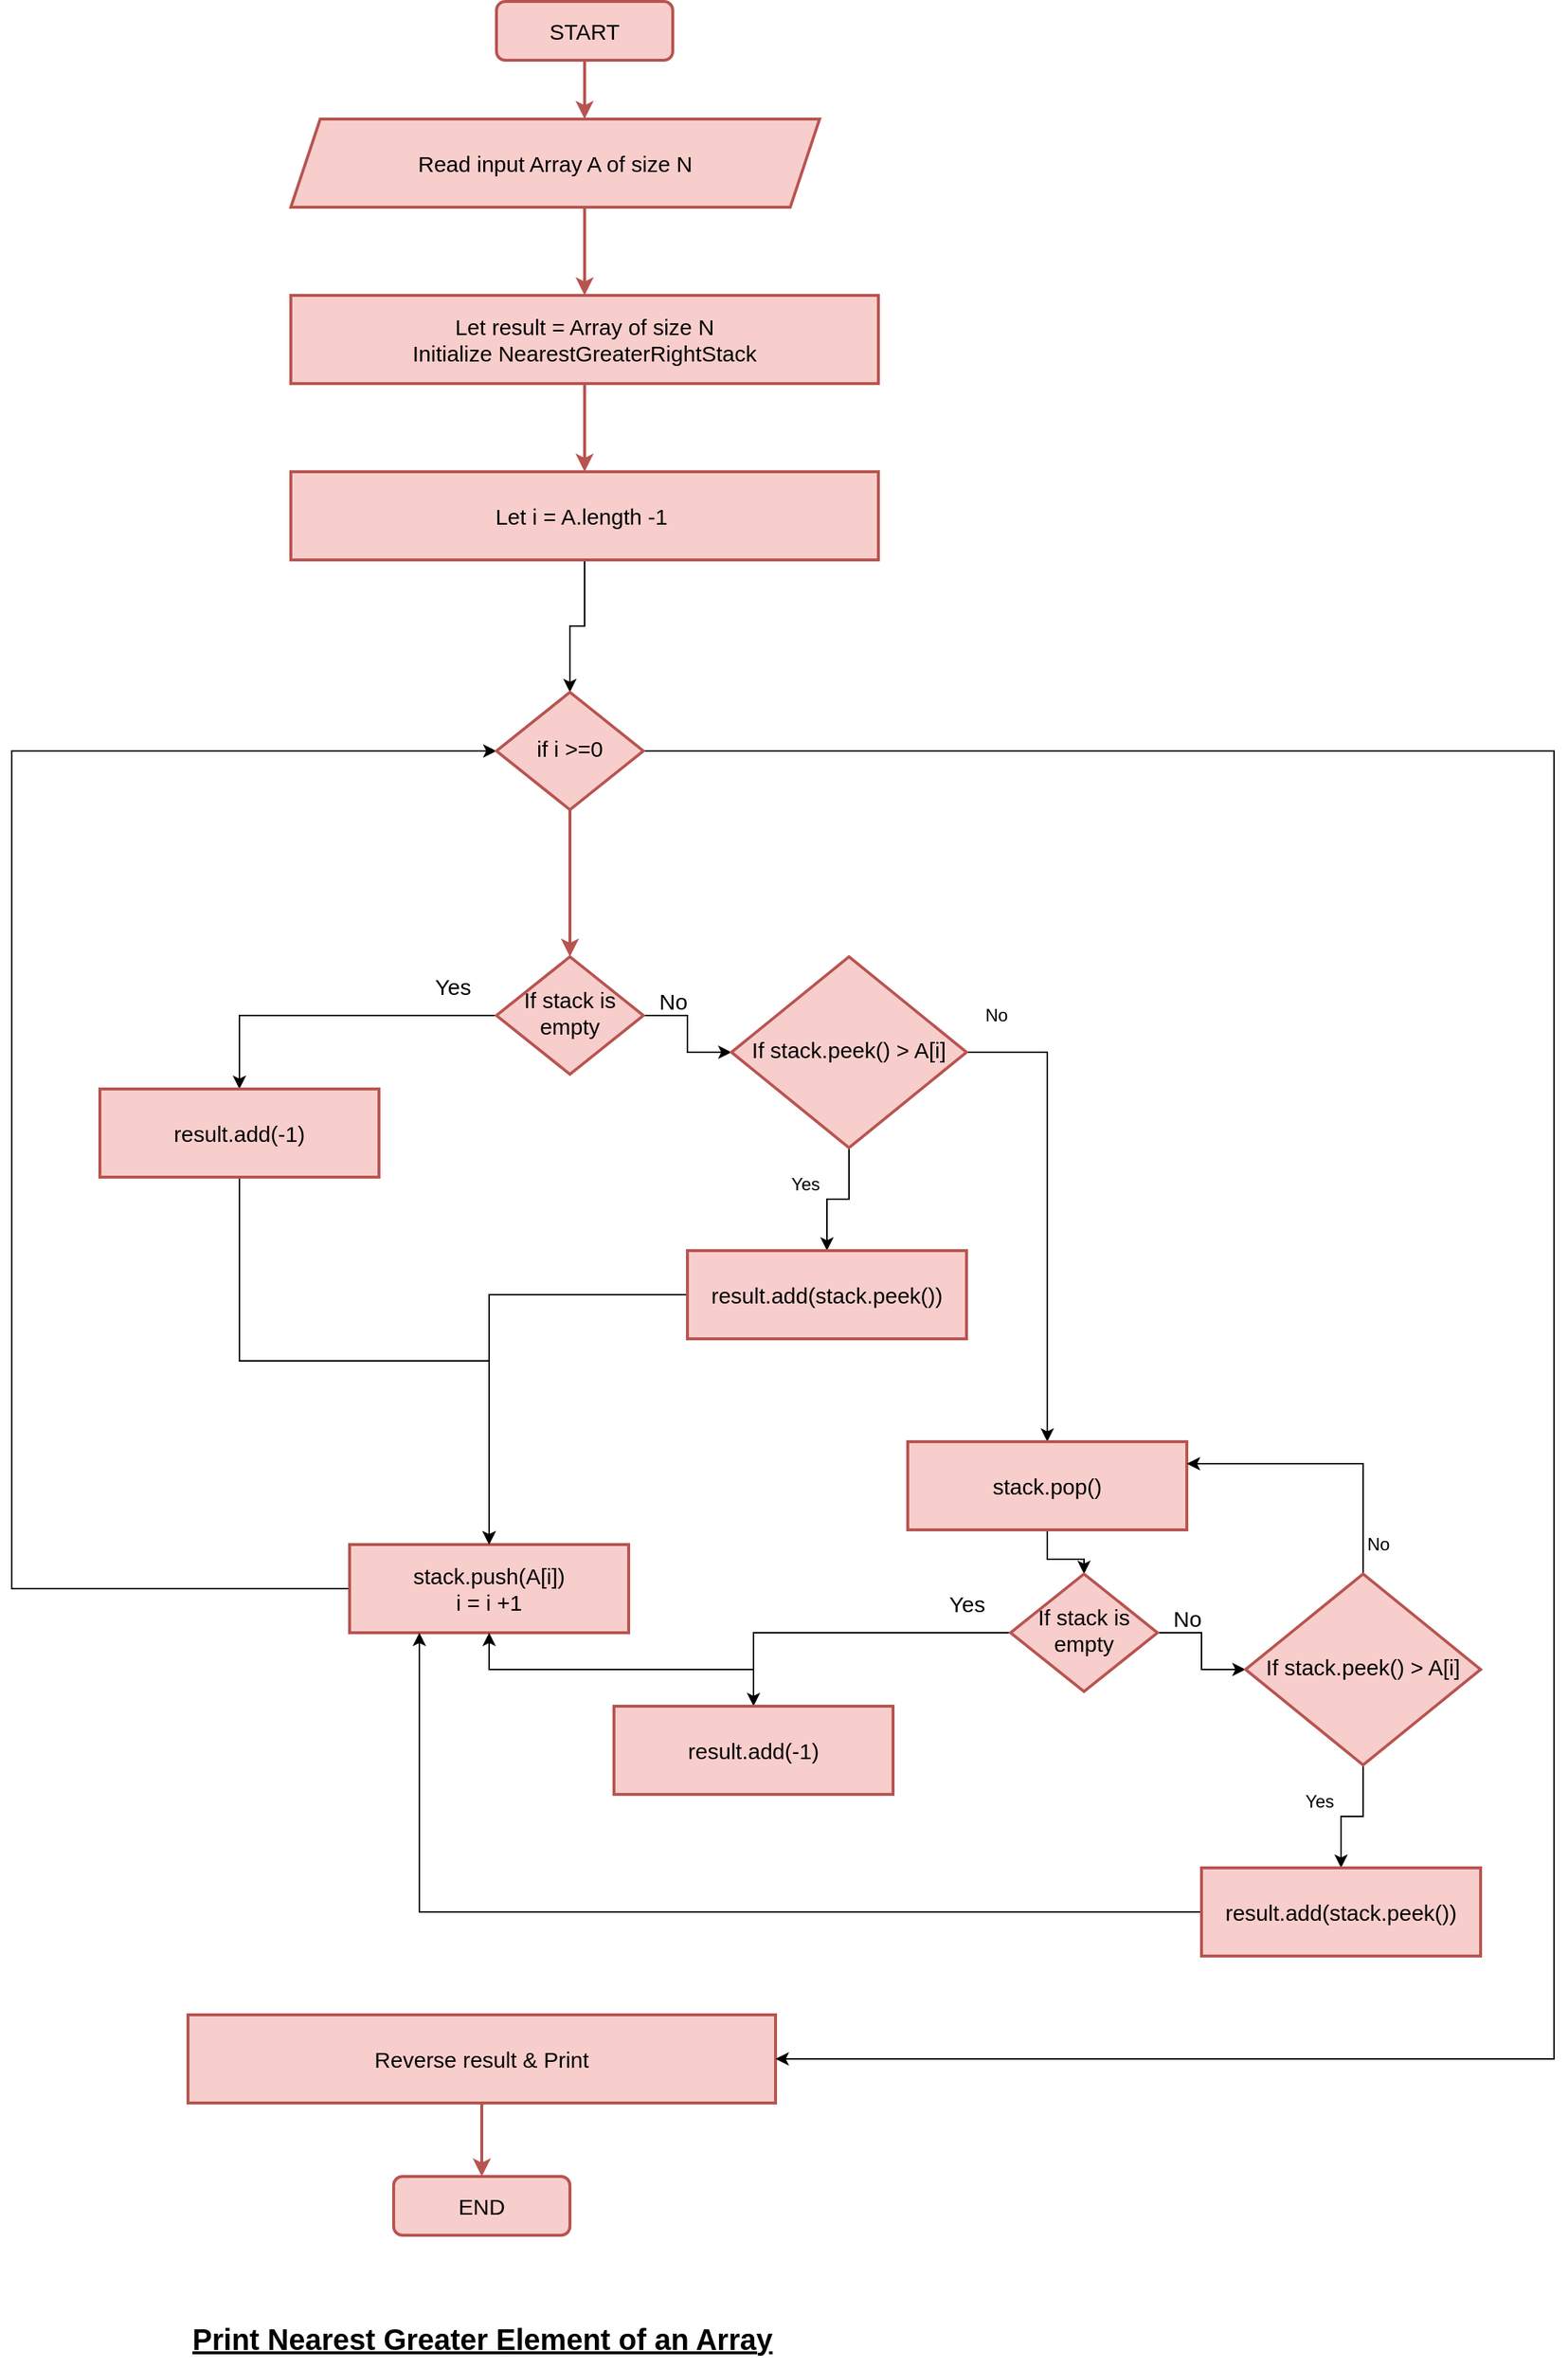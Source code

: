 <mxfile version="20.7.4" type="device"><diagram id="C5RBs43oDa-KdzZeNtuy" name="Page-1"><mxGraphModel dx="1434" dy="1933" grid="1" gridSize="10" guides="1" tooltips="1" connect="1" arrows="1" fold="1" page="1" pageScale="1" pageWidth="827" pageHeight="1169" math="0" shadow="0"><root><mxCell id="WIyWlLk6GJQsqaUBKTNV-0"/><mxCell id="WIyWlLk6GJQsqaUBKTNV-1" parent="WIyWlLk6GJQsqaUBKTNV-0"/><mxCell id="gHoFPXlYfIHIq2-PRBDB-25" style="edgeStyle=orthogonalEdgeStyle;rounded=0;orthogonalLoop=1;jettySize=auto;html=1;fillColor=#f8cecc;strokeColor=#b85450;strokeWidth=2;fontSize=15;" parent="WIyWlLk6GJQsqaUBKTNV-1" source="WIyWlLk6GJQsqaUBKTNV-3" target="gHoFPXlYfIHIq2-PRBDB-0" edge="1"><mxGeometry relative="1" as="geometry"><Array as="points"><mxPoint x="450" y="-60"/><mxPoint x="450" y="-60"/></Array></mxGeometry></mxCell><mxCell id="WIyWlLk6GJQsqaUBKTNV-3" value="START" style="rounded=1;whiteSpace=wrap;html=1;fontSize=15;glass=0;strokeWidth=2;shadow=0;fillColor=#f8cecc;strokeColor=#b85450;" parent="WIyWlLk6GJQsqaUBKTNV-1" vertex="1"><mxGeometry x="390" y="-130" width="120" height="40" as="geometry"/></mxCell><mxCell id="CivgnTlXfMIbvkF3JMLK-1" style="edgeStyle=orthogonalEdgeStyle;rounded=0;orthogonalLoop=1;jettySize=auto;html=1;entryX=0.5;entryY=0;entryDx=0;entryDy=0;" edge="1" parent="WIyWlLk6GJQsqaUBKTNV-1" source="WIyWlLk6GJQsqaUBKTNV-6" target="CivgnTlXfMIbvkF3JMLK-0"><mxGeometry relative="1" as="geometry"/></mxCell><mxCell id="CivgnTlXfMIbvkF3JMLK-7" style="edgeStyle=orthogonalEdgeStyle;rounded=0;orthogonalLoop=1;jettySize=auto;html=1;" edge="1" parent="WIyWlLk6GJQsqaUBKTNV-1" source="WIyWlLk6GJQsqaUBKTNV-6" target="CivgnTlXfMIbvkF3JMLK-5"><mxGeometry relative="1" as="geometry"/></mxCell><mxCell id="WIyWlLk6GJQsqaUBKTNV-6" value="If stack is empty" style="rhombus;whiteSpace=wrap;html=1;shadow=0;fontFamily=Helvetica;fontSize=15;align=center;strokeWidth=2;spacing=6;spacingTop=-4;fillColor=#f8cecc;strokeColor=#b85450;" parent="WIyWlLk6GJQsqaUBKTNV-1" vertex="1"><mxGeometry x="390" y="520" width="100" height="80" as="geometry"/></mxCell><mxCell id="gHoFPXlYfIHIq2-PRBDB-11" style="edgeStyle=orthogonalEdgeStyle;rounded=0;orthogonalLoop=1;jettySize=auto;html=1;fillColor=#f8cecc;strokeColor=#b85450;strokeWidth=2;fontSize=15;" parent="WIyWlLk6GJQsqaUBKTNV-1" target="gHoFPXlYfIHIq2-PRBDB-7" edge="1"><mxGeometry relative="1" as="geometry"><mxPoint x="300" y="675" as="sourcePoint"/></mxGeometry></mxCell><mxCell id="gHoFPXlYfIHIq2-PRBDB-36" style="edgeStyle=orthogonalEdgeStyle;rounded=0;orthogonalLoop=1;jettySize=auto;html=1;strokeWidth=2;fontSize=15;fillColor=#f8cecc;strokeColor=#b85450;" parent="WIyWlLk6GJQsqaUBKTNV-1" target="gHoFPXlYfIHIq2-PRBDB-3" edge="1"><mxGeometry relative="1" as="geometry"><Array as="points"><mxPoint x="215" y="780"/><mxPoint x="215" y="780"/></Array><mxPoint x="215" y="740" as="sourcePoint"/></mxGeometry></mxCell><mxCell id="WIyWlLk6GJQsqaUBKTNV-11" value="END" style="rounded=1;whiteSpace=wrap;html=1;fontSize=15;glass=0;strokeWidth=2;shadow=0;fillColor=#f8cecc;strokeColor=#b85450;" parent="WIyWlLk6GJQsqaUBKTNV-1" vertex="1"><mxGeometry x="320" y="1350" width="120" height="40" as="geometry"/></mxCell><mxCell id="gHoFPXlYfIHIq2-PRBDB-26" style="edgeStyle=orthogonalEdgeStyle;rounded=0;orthogonalLoop=1;jettySize=auto;html=1;fillColor=#f8cecc;strokeColor=#b85450;strokeWidth=2;fontSize=15;" parent="WIyWlLk6GJQsqaUBKTNV-1" source="gHoFPXlYfIHIq2-PRBDB-0" target="gHoFPXlYfIHIq2-PRBDB-1" edge="1"><mxGeometry relative="1" as="geometry"><Array as="points"><mxPoint x="450" y="30"/><mxPoint x="450" y="30"/></Array></mxGeometry></mxCell><mxCell id="gHoFPXlYfIHIq2-PRBDB-0" value="Read input Array A of size N" style="shape=parallelogram;perimeter=parallelogramPerimeter;whiteSpace=wrap;html=1;fixedSize=1;fillColor=#f8cecc;strokeColor=#b85450;strokeWidth=2;fontSize=15;" parent="WIyWlLk6GJQsqaUBKTNV-1" vertex="1"><mxGeometry x="250" y="-50" width="360" height="60" as="geometry"/></mxCell><mxCell id="gHoFPXlYfIHIq2-PRBDB-27" style="edgeStyle=orthogonalEdgeStyle;rounded=0;orthogonalLoop=1;jettySize=auto;html=1;entryX=0.5;entryY=0;entryDx=0;entryDy=0;fillColor=#f8cecc;strokeColor=#b85450;strokeWidth=2;fontSize=15;" parent="WIyWlLk6GJQsqaUBKTNV-1" source="gHoFPXlYfIHIq2-PRBDB-1" target="gHoFPXlYfIHIq2-PRBDB-2" edge="1"><mxGeometry relative="1" as="geometry"/></mxCell><mxCell id="gHoFPXlYfIHIq2-PRBDB-1" value="Let result = Array of size N&lt;br&gt;Initialize NearestGreaterRightStack" style="rounded=0;whiteSpace=wrap;html=1;fillColor=#f8cecc;strokeColor=#b85450;strokeWidth=2;fontSize=15;" parent="WIyWlLk6GJQsqaUBKTNV-1" vertex="1"><mxGeometry x="250" y="70" width="400" height="60" as="geometry"/></mxCell><mxCell id="gHoFPXlYfIHIq2-PRBDB-17" style="edgeStyle=orthogonalEdgeStyle;rounded=0;orthogonalLoop=1;jettySize=auto;html=1;entryX=0.5;entryY=0;entryDx=0;entryDy=0;fillColor=#f8cecc;strokeColor=#b85450;strokeWidth=2;fontSize=15;startArrow=none;" parent="WIyWlLk6GJQsqaUBKTNV-1" source="CivgnTlXfMIbvkF3JMLK-32" target="WIyWlLk6GJQsqaUBKTNV-6" edge="1"><mxGeometry relative="1" as="geometry"><Array as="points"><mxPoint x="440" y="470"/><mxPoint x="440" y="470"/></Array></mxGeometry></mxCell><mxCell id="CivgnTlXfMIbvkF3JMLK-34" style="edgeStyle=orthogonalEdgeStyle;rounded=0;orthogonalLoop=1;jettySize=auto;html=1;entryX=0.5;entryY=0;entryDx=0;entryDy=0;" edge="1" parent="WIyWlLk6GJQsqaUBKTNV-1" source="gHoFPXlYfIHIq2-PRBDB-2" target="CivgnTlXfMIbvkF3JMLK-32"><mxGeometry relative="1" as="geometry"/></mxCell><mxCell id="gHoFPXlYfIHIq2-PRBDB-2" value="Let i = A.length -1&amp;nbsp;" style="rounded=0;whiteSpace=wrap;html=1;fillColor=#f8cecc;strokeColor=#b85450;strokeWidth=2;fontSize=15;" parent="WIyWlLk6GJQsqaUBKTNV-1" vertex="1"><mxGeometry x="250" y="190" width="400" height="60" as="geometry"/></mxCell><mxCell id="gHoFPXlYfIHIq2-PRBDB-29" style="edgeStyle=orthogonalEdgeStyle;rounded=0;orthogonalLoop=1;jettySize=auto;html=1;strokeWidth=2;fontSize=15;fillColor=#f8cecc;strokeColor=#b85450;" parent="WIyWlLk6GJQsqaUBKTNV-1" target="gHoFPXlYfIHIq2-PRBDB-8" edge="1"><mxGeometry relative="1" as="geometry"><Array as="points"><mxPoint x="533" y="780"/><mxPoint x="533" y="780"/></Array><mxPoint x="532.5" y="740" as="sourcePoint"/></mxGeometry></mxCell><mxCell id="CivgnTlXfMIbvkF3JMLK-35" style="edgeStyle=orthogonalEdgeStyle;rounded=0;orthogonalLoop=1;jettySize=auto;html=1;entryX=0;entryY=0.5;entryDx=0;entryDy=0;" edge="1" parent="WIyWlLk6GJQsqaUBKTNV-1" source="gHoFPXlYfIHIq2-PRBDB-9" target="CivgnTlXfMIbvkF3JMLK-32"><mxGeometry relative="1" as="geometry"><Array as="points"><mxPoint x="60" y="950"/><mxPoint x="60" y="380"/></Array></mxGeometry></mxCell><mxCell id="gHoFPXlYfIHIq2-PRBDB-9" value="stack.push(A[i])&lt;br&gt;i = i +1" style="rounded=0;whiteSpace=wrap;html=1;fillColor=#f8cecc;strokeColor=#b85450;strokeWidth=2;fontSize=15;" parent="WIyWlLk6GJQsqaUBKTNV-1" vertex="1"><mxGeometry x="290" y="920" width="190" height="60" as="geometry"/></mxCell><mxCell id="gHoFPXlYfIHIq2-PRBDB-24" style="edgeStyle=orthogonalEdgeStyle;rounded=0;orthogonalLoop=1;jettySize=auto;html=1;entryX=0.5;entryY=0;entryDx=0;entryDy=0;fillColor=#f8cecc;strokeColor=#b85450;strokeWidth=2;fontSize=15;" parent="WIyWlLk6GJQsqaUBKTNV-1" source="gHoFPXlYfIHIq2-PRBDB-22" target="WIyWlLk6GJQsqaUBKTNV-11" edge="1"><mxGeometry relative="1" as="geometry"/></mxCell><mxCell id="gHoFPXlYfIHIq2-PRBDB-22" value="Reverse result &amp;amp; Print" style="rounded=0;whiteSpace=wrap;html=1;fillColor=#f8cecc;strokeColor=#b85450;strokeWidth=2;fontSize=15;" parent="WIyWlLk6GJQsqaUBKTNV-1" vertex="1"><mxGeometry x="180" y="1240" width="400" height="60" as="geometry"/></mxCell><mxCell id="gHoFPXlYfIHIq2-PRBDB-30" value="Yes" style="text;html=1;align=center;verticalAlign=middle;resizable=0;points=[];autosize=1;strokeColor=none;fillColor=none;fontSize=15;" parent="WIyWlLk6GJQsqaUBKTNV-1" vertex="1"><mxGeometry x="335" y="525" width="50" height="30" as="geometry"/></mxCell><mxCell id="gHoFPXlYfIHIq2-PRBDB-35" value="No" style="text;html=1;align=center;verticalAlign=middle;resizable=0;points=[];autosize=1;strokeColor=none;fillColor=none;fontSize=15;" parent="WIyWlLk6GJQsqaUBKTNV-1" vertex="1"><mxGeometry x="490" y="535" width="40" height="30" as="geometry"/></mxCell><mxCell id="gHoFPXlYfIHIq2-PRBDB-38" value="&lt;span style=&quot;font-size: 20px;&quot;&gt;&lt;u&gt;Print Nearest Greater Element of an Array&lt;/u&gt;&lt;/span&gt;" style="text;strokeColor=none;fillColor=none;html=1;fontSize=15;fontStyle=1;verticalAlign=middle;align=center;" parent="WIyWlLk6GJQsqaUBKTNV-1" vertex="1"><mxGeometry x="187.5" y="1440" width="385" height="40" as="geometry"/></mxCell><mxCell id="CivgnTlXfMIbvkF3JMLK-2" style="edgeStyle=orthogonalEdgeStyle;rounded=0;orthogonalLoop=1;jettySize=auto;html=1;" edge="1" parent="WIyWlLk6GJQsqaUBKTNV-1" source="CivgnTlXfMIbvkF3JMLK-0" target="gHoFPXlYfIHIq2-PRBDB-9"><mxGeometry relative="1" as="geometry"/></mxCell><mxCell id="CivgnTlXfMIbvkF3JMLK-0" value="result.add(-1)&lt;br&gt;" style="rounded=0;whiteSpace=wrap;html=1;fillColor=#f8cecc;strokeColor=#b85450;strokeWidth=2;fontSize=15;" vertex="1" parent="WIyWlLk6GJQsqaUBKTNV-1"><mxGeometry x="120" y="610" width="190" height="60" as="geometry"/></mxCell><mxCell id="CivgnTlXfMIbvkF3JMLK-17" style="edgeStyle=orthogonalEdgeStyle;rounded=0;orthogonalLoop=1;jettySize=auto;html=1;" edge="1" parent="WIyWlLk6GJQsqaUBKTNV-1" source="CivgnTlXfMIbvkF3JMLK-5" target="CivgnTlXfMIbvkF3JMLK-9"><mxGeometry relative="1" as="geometry"/></mxCell><mxCell id="CivgnTlXfMIbvkF3JMLK-18" style="edgeStyle=orthogonalEdgeStyle;rounded=0;orthogonalLoop=1;jettySize=auto;html=1;entryX=0.5;entryY=0;entryDx=0;entryDy=0;" edge="1" parent="WIyWlLk6GJQsqaUBKTNV-1" source="CivgnTlXfMIbvkF3JMLK-5" target="CivgnTlXfMIbvkF3JMLK-14"><mxGeometry relative="1" as="geometry"><Array as="points"><mxPoint x="765" y="585"/></Array></mxGeometry></mxCell><mxCell id="CivgnTlXfMIbvkF3JMLK-5" value="If stack.peek() &amp;gt; A[i]" style="rhombus;whiteSpace=wrap;html=1;shadow=0;fontFamily=Helvetica;fontSize=15;align=center;strokeWidth=2;spacing=6;spacingTop=-4;fillColor=#f8cecc;strokeColor=#b85450;" vertex="1" parent="WIyWlLk6GJQsqaUBKTNV-1"><mxGeometry x="550" y="520" width="160" height="130" as="geometry"/></mxCell><mxCell id="CivgnTlXfMIbvkF3JMLK-11" style="edgeStyle=orthogonalEdgeStyle;rounded=0;orthogonalLoop=1;jettySize=auto;html=1;entryX=0.5;entryY=0;entryDx=0;entryDy=0;" edge="1" parent="WIyWlLk6GJQsqaUBKTNV-1" source="CivgnTlXfMIbvkF3JMLK-9" target="gHoFPXlYfIHIq2-PRBDB-9"><mxGeometry relative="1" as="geometry"/></mxCell><mxCell id="CivgnTlXfMIbvkF3JMLK-9" value="result.add(stack.peek())" style="rounded=0;whiteSpace=wrap;html=1;fillColor=#f8cecc;strokeColor=#b85450;strokeWidth=2;fontSize=15;" vertex="1" parent="WIyWlLk6GJQsqaUBKTNV-1"><mxGeometry x="520" y="720" width="190" height="60" as="geometry"/></mxCell><mxCell id="CivgnTlXfMIbvkF3JMLK-12" value="Yes" style="text;html=1;align=center;verticalAlign=middle;resizable=0;points=[];autosize=1;strokeColor=none;fillColor=none;" vertex="1" parent="WIyWlLk6GJQsqaUBKTNV-1"><mxGeometry x="580" y="660" width="40" height="30" as="geometry"/></mxCell><mxCell id="CivgnTlXfMIbvkF3JMLK-30" style="edgeStyle=orthogonalEdgeStyle;rounded=0;orthogonalLoop=1;jettySize=auto;html=1;entryX=0.5;entryY=0;entryDx=0;entryDy=0;" edge="1" parent="WIyWlLk6GJQsqaUBKTNV-1" source="CivgnTlXfMIbvkF3JMLK-14" target="CivgnTlXfMIbvkF3JMLK-22"><mxGeometry relative="1" as="geometry"/></mxCell><mxCell id="CivgnTlXfMIbvkF3JMLK-14" value="stack.pop()" style="rounded=0;whiteSpace=wrap;html=1;fillColor=#f8cecc;strokeColor=#b85450;strokeWidth=2;fontSize=15;" vertex="1" parent="WIyWlLk6GJQsqaUBKTNV-1"><mxGeometry x="670" y="850" width="190" height="60" as="geometry"/></mxCell><mxCell id="CivgnTlXfMIbvkF3JMLK-20" style="edgeStyle=orthogonalEdgeStyle;rounded=0;orthogonalLoop=1;jettySize=auto;html=1;entryX=0.5;entryY=0;entryDx=0;entryDy=0;" edge="1" parent="WIyWlLk6GJQsqaUBKTNV-1" source="CivgnTlXfMIbvkF3JMLK-22" target="CivgnTlXfMIbvkF3JMLK-25"><mxGeometry relative="1" as="geometry"/></mxCell><mxCell id="CivgnTlXfMIbvkF3JMLK-21" style="edgeStyle=orthogonalEdgeStyle;rounded=0;orthogonalLoop=1;jettySize=auto;html=1;" edge="1" parent="WIyWlLk6GJQsqaUBKTNV-1" source="CivgnTlXfMIbvkF3JMLK-22" target="CivgnTlXfMIbvkF3JMLK-27"><mxGeometry relative="1" as="geometry"/></mxCell><mxCell id="CivgnTlXfMIbvkF3JMLK-22" value="If stack is empty" style="rhombus;whiteSpace=wrap;html=1;shadow=0;fontFamily=Helvetica;fontSize=15;align=center;strokeWidth=2;spacing=6;spacingTop=-4;fillColor=#f8cecc;strokeColor=#b85450;" vertex="1" parent="WIyWlLk6GJQsqaUBKTNV-1"><mxGeometry x="740" y="940" width="100" height="80" as="geometry"/></mxCell><mxCell id="CivgnTlXfMIbvkF3JMLK-23" value="Yes" style="text;html=1;align=center;verticalAlign=middle;resizable=0;points=[];autosize=1;strokeColor=none;fillColor=none;fontSize=15;" vertex="1" parent="WIyWlLk6GJQsqaUBKTNV-1"><mxGeometry x="685" y="945" width="50" height="30" as="geometry"/></mxCell><mxCell id="CivgnTlXfMIbvkF3JMLK-24" value="No" style="text;html=1;align=center;verticalAlign=middle;resizable=0;points=[];autosize=1;strokeColor=none;fillColor=none;fontSize=15;" vertex="1" parent="WIyWlLk6GJQsqaUBKTNV-1"><mxGeometry x="840" y="955" width="40" height="30" as="geometry"/></mxCell><mxCell id="CivgnTlXfMIbvkF3JMLK-31" style="edgeStyle=orthogonalEdgeStyle;rounded=0;orthogonalLoop=1;jettySize=auto;html=1;entryX=0.5;entryY=1;entryDx=0;entryDy=0;" edge="1" parent="WIyWlLk6GJQsqaUBKTNV-1" source="CivgnTlXfMIbvkF3JMLK-25" target="gHoFPXlYfIHIq2-PRBDB-9"><mxGeometry relative="1" as="geometry"/></mxCell><mxCell id="CivgnTlXfMIbvkF3JMLK-25" value="result.add(-1)&lt;br&gt;" style="rounded=0;whiteSpace=wrap;html=1;fillColor=#f8cecc;strokeColor=#b85450;strokeWidth=2;fontSize=15;" vertex="1" parent="WIyWlLk6GJQsqaUBKTNV-1"><mxGeometry x="470" y="1030" width="190" height="60" as="geometry"/></mxCell><mxCell id="CivgnTlXfMIbvkF3JMLK-26" style="edgeStyle=orthogonalEdgeStyle;rounded=0;orthogonalLoop=1;jettySize=auto;html=1;" edge="1" parent="WIyWlLk6GJQsqaUBKTNV-1" source="CivgnTlXfMIbvkF3JMLK-27" target="CivgnTlXfMIbvkF3JMLK-28"><mxGeometry relative="1" as="geometry"/></mxCell><mxCell id="CivgnTlXfMIbvkF3JMLK-37" style="edgeStyle=orthogonalEdgeStyle;rounded=0;orthogonalLoop=1;jettySize=auto;html=1;entryX=1;entryY=0.25;entryDx=0;entryDy=0;" edge="1" parent="WIyWlLk6GJQsqaUBKTNV-1" source="CivgnTlXfMIbvkF3JMLK-27" target="CivgnTlXfMIbvkF3JMLK-14"><mxGeometry relative="1" as="geometry"><Array as="points"><mxPoint x="980" y="865"/></Array></mxGeometry></mxCell><mxCell id="CivgnTlXfMIbvkF3JMLK-27" value="If stack.peek() &amp;gt; A[i]" style="rhombus;whiteSpace=wrap;html=1;shadow=0;fontFamily=Helvetica;fontSize=15;align=center;strokeWidth=2;spacing=6;spacingTop=-4;fillColor=#f8cecc;strokeColor=#b85450;" vertex="1" parent="WIyWlLk6GJQsqaUBKTNV-1"><mxGeometry x="900" y="940" width="160" height="130" as="geometry"/></mxCell><mxCell id="CivgnTlXfMIbvkF3JMLK-36" style="edgeStyle=orthogonalEdgeStyle;rounded=0;orthogonalLoop=1;jettySize=auto;html=1;entryX=0.25;entryY=1;entryDx=0;entryDy=0;" edge="1" parent="WIyWlLk6GJQsqaUBKTNV-1" source="CivgnTlXfMIbvkF3JMLK-28" target="gHoFPXlYfIHIq2-PRBDB-9"><mxGeometry relative="1" as="geometry"/></mxCell><mxCell id="CivgnTlXfMIbvkF3JMLK-28" value="result.add(stack.peek())" style="rounded=0;whiteSpace=wrap;html=1;fillColor=#f8cecc;strokeColor=#b85450;strokeWidth=2;fontSize=15;" vertex="1" parent="WIyWlLk6GJQsqaUBKTNV-1"><mxGeometry x="870" y="1140" width="190" height="60" as="geometry"/></mxCell><mxCell id="CivgnTlXfMIbvkF3JMLK-29" value="Yes" style="text;html=1;align=center;verticalAlign=middle;resizable=0;points=[];autosize=1;strokeColor=none;fillColor=none;" vertex="1" parent="WIyWlLk6GJQsqaUBKTNV-1"><mxGeometry x="930" y="1080" width="40" height="30" as="geometry"/></mxCell><mxCell id="CivgnTlXfMIbvkF3JMLK-40" style="edgeStyle=orthogonalEdgeStyle;rounded=0;orthogonalLoop=1;jettySize=auto;html=1;entryX=1;entryY=0.5;entryDx=0;entryDy=0;" edge="1" parent="WIyWlLk6GJQsqaUBKTNV-1" source="CivgnTlXfMIbvkF3JMLK-32" target="gHoFPXlYfIHIq2-PRBDB-22"><mxGeometry relative="1" as="geometry"><mxPoint x="1110" y="1230" as="targetPoint"/><Array as="points"><mxPoint x="1110" y="380"/><mxPoint x="1110" y="1270"/></Array></mxGeometry></mxCell><mxCell id="CivgnTlXfMIbvkF3JMLK-32" value="if i &amp;gt;=0" style="rhombus;whiteSpace=wrap;html=1;shadow=0;fontFamily=Helvetica;fontSize=15;align=center;strokeWidth=2;spacing=6;spacingTop=-4;fillColor=#f8cecc;strokeColor=#b85450;" vertex="1" parent="WIyWlLk6GJQsqaUBKTNV-1"><mxGeometry x="390" y="340" width="100" height="80" as="geometry"/></mxCell><mxCell id="CivgnTlXfMIbvkF3JMLK-38" value="No" style="text;html=1;align=center;verticalAlign=middle;resizable=0;points=[];autosize=1;strokeColor=none;fillColor=none;" vertex="1" parent="WIyWlLk6GJQsqaUBKTNV-1"><mxGeometry x="970" y="905" width="40" height="30" as="geometry"/></mxCell><mxCell id="CivgnTlXfMIbvkF3JMLK-39" value="No" style="text;html=1;align=center;verticalAlign=middle;resizable=0;points=[];autosize=1;strokeColor=none;fillColor=none;" vertex="1" parent="WIyWlLk6GJQsqaUBKTNV-1"><mxGeometry x="710" y="545" width="40" height="30" as="geometry"/></mxCell></root></mxGraphModel></diagram></mxfile>